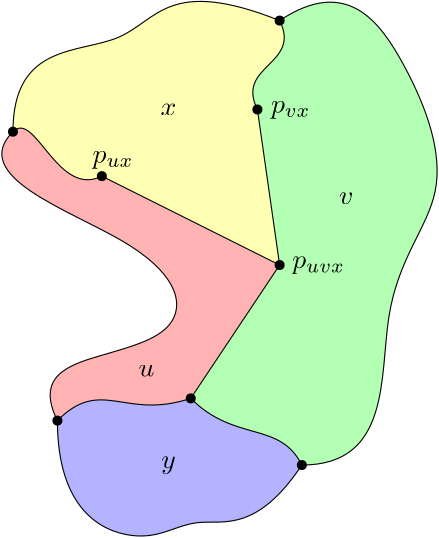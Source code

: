 <?xml version="1.0"?>
<!DOCTYPE ipe SYSTEM "ipe.dtd">
<ipe version="70206" creator="Ipe 7.2.7">
<info created="D:20200430174333" modified="D:20200501192548"/>
<preamble>\usepackage{amsmath}
\usepackage{amssymb}
\usepackage{mathtools}
\usepackage{marvosym}</preamble>
<ipestyle name="basic">
<symbol name="arrow/arc(spx)">
<path stroke="sym-stroke" fill="sym-stroke" pen="sym-pen">
0 0 m
-1 0.333 l
-1 -0.333 l
0 0 l
0 0 l
0 0 l
0 0 l
h
</path>
</symbol>
<symbol name="arrow/farc(spx)">
<path stroke="sym-stroke" fill="white" pen="sym-pen">
0 0 m
-1 0.333 l
-1 -0.333 l
0 0 l
0 0 l
0 0 l
0 0 l
h
</path>
</symbol>
<symbol name="arrow/ptarc(spx)">
<path stroke="sym-stroke" fill="sym-stroke" pen="sym-pen">
0 0 m
-1 0.333 l
-0.8 0 l
-1 -0.333 l
0 0 l
0 0 l
0 0 l
0 0 l
h
</path>
</symbol>
<symbol name="arrow/fptarc(spx)">
<path stroke="sym-stroke" fill="white" pen="sym-pen">
0 0 m
-1 0.333 l
-0.8 0 l
-1 -0.333 l
0 0 l
0 0 l
0 0 l
0 0 l
h
</path>
</symbol>
<symbol name="mark/circle(sx)" transformations="translations">
<path fill="sym-stroke">
0.6 0 0 0.6 0 0 e
0.4 0 0 0.4 0 0 e
</path>
</symbol>
<symbol name="mark/disk(sx)" transformations="translations">
<path fill="sym-stroke">
0.6 0 0 0.6 0 0 e
</path>
</symbol>
<symbol name="mark/fdisk(sfx)" transformations="translations">
<group>
<path fill="sym-fill">
0.5 0 0 0.5 0 0 e
</path>
<path fill="sym-stroke" fillrule="eofill">
0.6 0 0 0.6 0 0 e
0.4 0 0 0.4 0 0 e
</path>
</group>
</symbol>
<symbol name="mark/box(sx)" transformations="translations">
<path fill="sym-stroke" fillrule="eofill">
-0.6 -0.6 m
0.6 -0.6 l
0.6 0.6 l
-0.6 0.6 l
-0.6 -0.6 l
-0.6 -0.6 l
-0.6 -0.6 l
-0.6 -0.6 l
h
-0.4 -0.4 m
0.4 -0.4 l
0.4 0.4 l
-0.4 0.4 l
-0.4 -0.4 l
-0.4 -0.4 l
-0.4 -0.4 l
-0.4 -0.4 l
h
</path>
</symbol>
<symbol name="mark/square(sx)" transformations="translations">
<path fill="sym-stroke">
-0.6 -0.6 m
0.6 -0.6 l
0.6 0.6 l
-0.6 0.6 l
-0.6 -0.6 l
-0.6 -0.6 l
-0.6 -0.6 l
-0.6 -0.6 l
h
</path>
</symbol>
<symbol name="mark/fsquare(sfx)" transformations="translations">
<group>
<path fill="sym-fill">
-0.5 -0.5 m
0.5 -0.5 l
0.5 0.5 l
-0.5 0.5 l
-0.5 -0.5 l
-0.5 -0.5 l
-0.5 -0.5 l
-0.5 -0.5 l
h
</path>
<path fill="sym-stroke" fillrule="eofill">
-0.6 -0.6 m
0.6 -0.6 l
0.6 0.6 l
-0.6 0.6 l
-0.6 -0.6 l
-0.6 -0.6 l
-0.6 -0.6 l
-0.6 -0.6 l
h
-0.4 -0.4 m
0.4 -0.4 l
0.4 0.4 l
-0.4 0.4 l
-0.4 -0.4 l
-0.4 -0.4 l
-0.4 -0.4 l
-0.4 -0.4 l
h
</path>
</group>
</symbol>
<symbol name="mark/cross(sx)" transformations="translations">
<group>
<path fill="sym-stroke">
-0.43 -0.57 m
0.57 0.43 l
0.43 0.57 l
-0.57 -0.43 l
-0.43 -0.57 l
-0.43 -0.57 l
-0.43 -0.57 l
-0.43 -0.57 l
h
</path>
<path fill="sym-stroke">
-0.43 0.57 m
0.57 -0.43 l
0.43 -0.57 l
-0.57 0.43 l
-0.43 0.57 l
-0.43 0.57 l
-0.43 0.57 l
-0.43 0.57 l
h
</path>
</group>
</symbol>
<symbol name="arrow/fnormal(spx)">
<path stroke="sym-stroke" fill="white" pen="sym-pen">
0 0 m
-1 0.333 l
-1 -0.333 l
0 0 l
0 0 l
0 0 l
0 0 l
h
</path>
</symbol>
<symbol name="arrow/pointed(spx)">
<path stroke="sym-stroke" fill="sym-stroke" pen="sym-pen">
0 0 m
-1 0.333 l
-0.8 0 l
-1 -0.333 l
0 0 l
0 0 l
0 0 l
0 0 l
h
</path>
</symbol>
<symbol name="arrow/fpointed(spx)">
<path stroke="sym-stroke" fill="white" pen="sym-pen">
0 0 m
-1 0.333 l
-0.8 0 l
-1 -0.333 l
0 0 l
0 0 l
0 0 l
0 0 l
h
</path>
</symbol>
<symbol name="arrow/linear(spx)">
<path stroke="sym-stroke" pen="sym-pen">
-1 0.333 m
0 0 l
-1 -0.333 l
</path>
</symbol>
<symbol name="arrow/fdouble(spx)">
<path stroke="sym-stroke" fill="white" pen="sym-pen">
0 0 m
-1 0.333 l
-1 -0.333 l
0 0 l
0 0 l
0 0 l
0 0 l
h
-1 0 m
-2 0.333 l
-2 -0.333 l
-1 0 l
-1 0 l
-1 0 l
-1 0 l
h
</path>
</symbol>
<symbol name="arrow/double(spx)">
<path stroke="sym-stroke" fill="sym-stroke" pen="sym-pen">
0 0 m
-1 0.333 l
-1 -0.333 l
0 0 l
0 0 l
0 0 l
0 0 l
h
-1 0 m
-2 0.333 l
-2 -0.333 l
-1 0 l
-1 0 l
-1 0 l
-1 0 l
h
</path>
</symbol>
<pen name="heavier" value="0.8"/>
<pen name="fat" value="1.2"/>
<pen name="ultrafat" value="2"/>
<pen name="vertex" value="20"/>
<pen name="boundary" value="20"/>
<symbolsize name="large" value="5"/>
<symbolsize name="small" value="2"/>
<symbolsize name="tiny" value="1.1"/>
<arrowsize name="large" value="10"/>
<arrowsize name="small" value="5"/>
<arrowsize name="tiny" value="3"/>
<color name="flatred" value="1 0.7 0.7"/>
<color name="flatgreen" value="0.7 1 0.7"/>
<color name="flatblue" value="0.7 0.7 1"/>
<color name="flatyellow" value="1 1 0.7"/>
<color name="flatorange" value="1 0.85 0.7"/>
<color name="flatcyan" value="0.7 1 1"/>
<color name="flatdarkgray" value="0.7"/>
<color name="flatgray" value="0.8"/>
<color name="flatlightgray" value="0.9"/>
<dashstyle name="dashed" value="[4] 0"/>
<dashstyle name="dotted" value="[1 3] 0"/>
<dashstyle name="dash dotted" value="[4 2 1 2] 0"/>
<dashstyle name="dash dot dotted" value="[4 2 1 2 1 2] 0"/>
<textsize name="large" value="\large"/>
<textsize name="Large" value="\Large"/>
<textsize name="LARGE" value="\LARGE"/>
<textsize name="huge" value="\huge"/>
<textsize name="Huge" value="\Huge"/>
<textsize name="small" value="\small"/>
<textsize name="footnote" value="\footnotesize"/>
<textsize name="tiny" value="\tiny"/>
<textstyle name="center" begin="\begin{center}" end="\end{center}"/>
<textstyle name="itemize" begin="\begin{itemize}" end="\end{itemize}"/>
<textstyle name="item" begin="\begin{itemize}\item{}" end="\end{itemize}"/>
<gridsize name="4 pts" value="4"/>
<gridsize name="8 pts (~3 mm)" value="8"/>
<gridsize name="16 pts (~6 mm)" value="16"/>
<anglesize name="60 deg" value="60"/>
<anglesize name="45 deg" value="45"/>
<anglesize name="30 deg" value="30"/>
<anglesize name="22.5 deg" value="22.5"/>
<anglesize name="15 deg" value="15"/>
<opacity name="10%" value="0.1"/>
<opacity name="30%" value="0.3"/>
<opacity name="50%" value="0.5"/>
<opacity name="75%" value="0.75"/>
<layout paper="640 480" origin="0 0" frame="640 480"/>
<tiling name="falling" angle="-60" step="4" width="1"/>
<tiling name="rising" angle="30" step="4" width="1"/>
</ipestyle>
<page>
<layer name="faces_before"/>
<layer name="boundaries_before"/>
<layer name="vertices_before"/>
<layer name="labels_before"/>
<layer name="indicators_before"/>
<layer name="faces_after"/>
<layer name="boundaries_after"/>
<layer name="vertices_after"/>
<layer name="indicators_after"/>
<layer name="labels_after"/>
<view layers="faces_before boundaries_before vertices_before labels_before" active="boundaries_before"/>
<view layers="faces_before boundaries_before vertices_before labels_before indicators_before" active="labels_before"/>
<view layers="faces_after boundaries_after vertices_after indicators_after labels_after" active="labels_after"/>
<path layer="faces_after" fill="flatred">
48 392 m
32 376
104 352
112 320
80 312
56 304
64 288 c
80 304
88 288
112 296 c
120.858 337.855 l
80 376 l
64 368
56 400
48 392 c
h
</path>
<path fill="flatgreen">
112 296 m
128 280
144 288
152 272 c
184 272
176 336
208 368
192 416
168 448
144 432 c
152 416
128 416
136 400 c
144 344 l
h
</path>
<path fill="flatblue">
64 288 m
64 256
96 240
112 256
136 248
152 272 c
144 288
128 280
112 296 c
88 288
80 304
64 288 c
h
</path>
<path fill="flatyellow">
80 376 m
120.858 337.855 l
112 296 l
144 344 l
136 400 l
128 416
152 416
144 432 c
104 448
96 416
48 424
48 392 c
56 400
64 368
80 376 c
h
</path>
<path layer="boundaries_after" stroke="black">
80 376 m
120.858 337.855 l
112 296 l
144 344 m
136 400 l
144 344 m
112 296 l
80 376 m
64 368
56 400
48 392 c
136 400 m
128 416
152 416
144 432 c
48 392 m
48 424
96 416
104 448
144 432 c
64 288 m
64 256
96 240
112 256
136 248
152 272 c
112 296 m
128 280
144 288
152 272 c
112 296 m
88 288
80 304
64 288 c
152 272 m
184 272
176 336
208 368
192 416
168 448
144 432 c
48 392 m
32 376
104 352
112 320
80 312
56 304
64 288 c
</path>
<use layer="vertices_after" matrix="1 0 0 -1 -208 664" name="mark/disk(sx)" pos="320 368" size="normal" stroke="black"/>
<use matrix="1 0 0 -1 -208 664" name="mark/disk(sx)" pos="288 288" size="normal" stroke="black"/>
<use matrix="1 0 0 -1 -208 664" name="mark/disk(sx)" pos="352 320" size="normal" stroke="black"/>
<use matrix="1 0 0 -1 -208 664" name="mark/disk(sx)" pos="344 264" size="normal" stroke="black"/>
<use matrix="1 0 0 -1 -208 664" name="mark/disk(sx)" pos="352 232" size="normal" stroke="black"/>
<use matrix="1 0 0 -1 -208 664" name="mark/disk(sx)" pos="256 272" size="normal" stroke="black"/>
<use matrix="1 0 0 -1 -208 664" name="mark/disk(sx)" pos="272 376" size="normal" stroke="black"/>
<use matrix="1 0 0 -1 -208 664" name="mark/disk(sx)" pos="360 392" size="normal" stroke="black"/>
<path layer="faces_before" fill="flatred">
48 392 m
32 376
104 352
112 320
80 312
56 304
64 288 c
80 304
88 288
112 296 c
144 344 l
80 376 l
64 368
56 400
48 392 c
h
</path>
<path fill="flatgreen">
112 296 m
128 280
144 288
152 272 c
184 272
176 336
208 368
192 416
168 448
144 432 c
152 416
128 416
136 400 c
144 344 l
h
</path>
<path fill="flatblue">
64 288 m
64 256
96 240
112 256
136 248
152 272 c
144 288
128 280
112 296 c
88 288
80 304
64 288 c
h
</path>
<path fill="flatyellow">
80 376 m
144 344 l
136 400 l
128 416
152 416
144 432 c
104 448
96 416
48 424
48 392 c
56 400
64 368
80 376 c
h
</path>
<use layer="vertices_before" matrix="1 0 0 -1 -208 664" name="mark/disk(sx)" pos="320 368" size="normal" stroke="black"/>
<use matrix="1 0 0 -1 -208 664" name="mark/disk(sx)" pos="288 288" size="normal" stroke="black"/>
<use matrix="1 0 0 -1 -208 664" name="mark/disk(sx)" pos="352 320" size="normal" stroke="black"/>
<use matrix="1 0 0 -1 -208 664" name="mark/disk(sx)" pos="344 264" size="normal" stroke="black"/>
<use matrix="1 0 0 -1 -208 664" name="mark/disk(sx)" pos="352 232" size="normal" stroke="black"/>
<use matrix="1 0 0 -1 -208 664" name="mark/disk(sx)" pos="256 272" size="normal" stroke="black"/>
<use matrix="1 0 0 -1 -208 664" name="mark/disk(sx)" pos="272 376" size="normal" stroke="black"/>
<use matrix="1 0 0 -1 -208 664" name="mark/disk(sx)" pos="360 392" size="normal" stroke="black"/>
<path layer="indicators_before" stroke="black" dash="dashed">
80 376 m
112 296 l
</path>
<use name="mark/disk(sx)" pos="97.7157 331.711" size="small" stroke="black"/>
<path stroke="black" dash="dotted">
97.7157 331.711 m
144 344 l
</path>
<path layer="boundaries_before" stroke="black">
80 376 m
144 344 l
144 344 m
136 400 l
144 344 m
112 296 l
80 376 m
64 368
56 400
48 392 c
136 400 m
128 416
152 416
144 432 c
48 392 m
48 424
96 416
104 448
144 432 c
64 288 m
64 256
96 240
112 256
136 248
152 272 c
112 296 m
128 280
144 288
152 272 c
112 296 m
88 288
80 304
64 288 c
152 272 m
184 272
176 336
208 368
192 416
168 448
144 432 c
48 392 m
32 376
104 352
112 320
80 312
56 304
64 288 c
</path>
<use layer="vertices_after" name="mark/disk(sx)" pos="120.858 337.855" size="normal" stroke="black"/>
<path layer="indicators_after" stroke="black" dash="dotted">
80 376 m
144 344 l
</path>
<text layer="labels_before" matrix="1 0 0 1 -152 8" transformations="translations" pos="256 392" stroke="black" type="label" width="5.694" height="4.289" depth="0" halign="center" valign="center" style="math">x</text>
<text matrix="1 0 0 1 -152 -76" transformations="translations" pos="248 382" stroke="black" type="label" width="5.703" height="4.289" depth="0" halign="center" valign="center" style="math">u</text>
<text matrix="1 0 0 1 -112 -16" transformations="translations" pos="280 384" stroke="black" type="label" width="5.187" height="4.289" depth="0" halign="center" valign="center" style="math">v</text>
<text matrix="1 0 0 1 -152 -104" transformations="translations" pos="256 376" stroke="black" type="label" width="5.242" height="4.297" depth="1.93" halign="center" valign="center" style="math">y</text>
<text matrix="1 0 0 1 -116 -8" transformations="translations" pos="274 352" stroke="black" type="label" width="18.974" height="4.297" depth="1.93" halign="center" valign="center" style="math">p_{uvx}</text>
<text matrix="1 0 0 1 -188 72" transformations="translations" pos="272 310" stroke="black" type="label" width="14.739" height="4.297" depth="1.93" halign="center" valign="center" style="math">p_{ux}</text>
<text matrix="1 0 0 1 -116 80" transformations="translations" pos="264 320" stroke="black" type="label" width="14.264" height="4.297" depth="1.93" halign="center" valign="center" style="math">p_{vx}</text>
<text layer="labels_after" matrix="1 0 0 1 -152 8" transformations="translations" pos="256 392" stroke="black" type="label" width="5.694" height="4.289" depth="0" halign="center" valign="center" style="math">x</text>
<text matrix="1 0 0 1 -152 -76" transformations="translations" pos="248 382" stroke="black" type="label" width="5.703" height="4.289" depth="0" halign="center" valign="center" style="math">u</text>
<text matrix="1 0 0 1 -112 -16" transformations="translations" pos="280 384" stroke="black" type="label" width="5.187" height="4.289" depth="0" halign="center" valign="center" style="math">v</text>
<text matrix="1 0 0 1 -152 -104" transformations="translations" pos="256 376" stroke="black" type="label" width="5.242" height="4.297" depth="1.93" halign="center" valign="center" style="math">y</text>
<text matrix="1 0 0 1 -188 72" transformations="translations" pos="272 310" stroke="black" type="label" width="14.739" height="4.297" depth="1.93" halign="center" valign="center" style="math">p_{ux}</text>
<text matrix="1 0 0 1 -116 80" transformations="translations" pos="264 320" stroke="black" type="label" width="14.264" height="4.297" depth="1.93" halign="center" valign="center" style="math">p_{vx}</text>
<text matrix="1 0 0 1 -188 16" transformations="translations" pos="314 328" stroke="black" type="label" width="14.174" height="4.297" depth="1.93" halign="center" valign="center" style="math">q_{ux}</text>
<text matrix="1 0 0 1 -156 0" transformations="translations" pos="312 344" stroke="black" type="label" width="13.699" height="4.297" depth="1.93" halign="center" valign="center" style="math">q_{vx}</text>
<text matrix="1 0 0 1 -208 -56" transformations="translations" pos="313 344" stroke="black" type="label" width="23.265" height="4.29" depth="2.85" halign="center" valign="center" style="math">p_{uvxy}</text>
</page>
</ipe>
